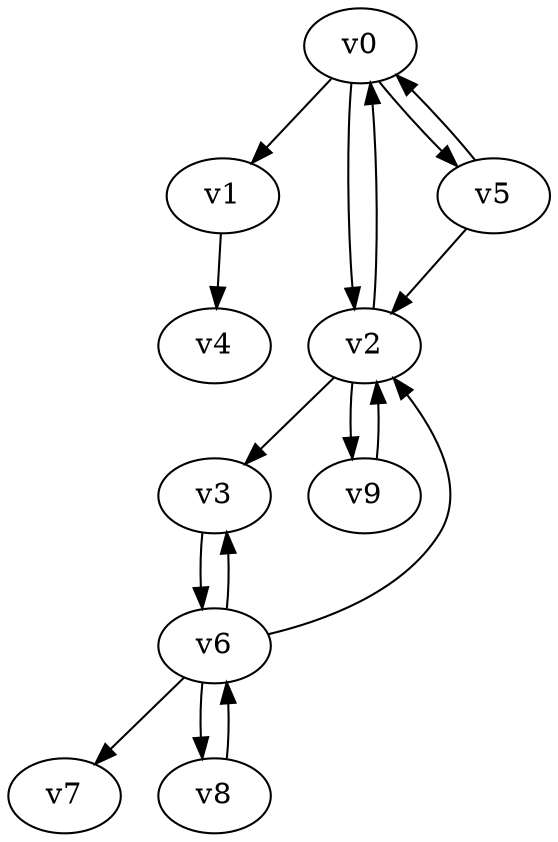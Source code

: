 digraph test002 {
    v0 [name="v0", player=0, weight=-2];
    v1 [name="v1", player=1, weight=14];
    v2 [name="v2", player=0, weight=14];
    v3 [name="v3", player=1, weight=5];
    v4 [name="v4", player=0, weight=4];
    v5 [name="v5", player=1, weight=1];
    v6 [name="v6", player=0, weight=13];
    v7 [name="v7", player=1, weight=8];
    v8 [name="v8", player=0, weight=4];
    v9 [name="v9", player=1, weight=4];
    v0 -> v1;
    v0 -> v2;
    v2 -> v0;
    v2 -> v3;
    v1 -> v4;
    v0 -> v5;
    v5 -> v0;
    v3 -> v6;
    v6 -> v3;
    v6 -> v7;
    v6 -> v8;
    v8 -> v6;
    v2 -> v9;
    v9 -> v2;
    v5 -> v2;
    v6 -> v2;
}
